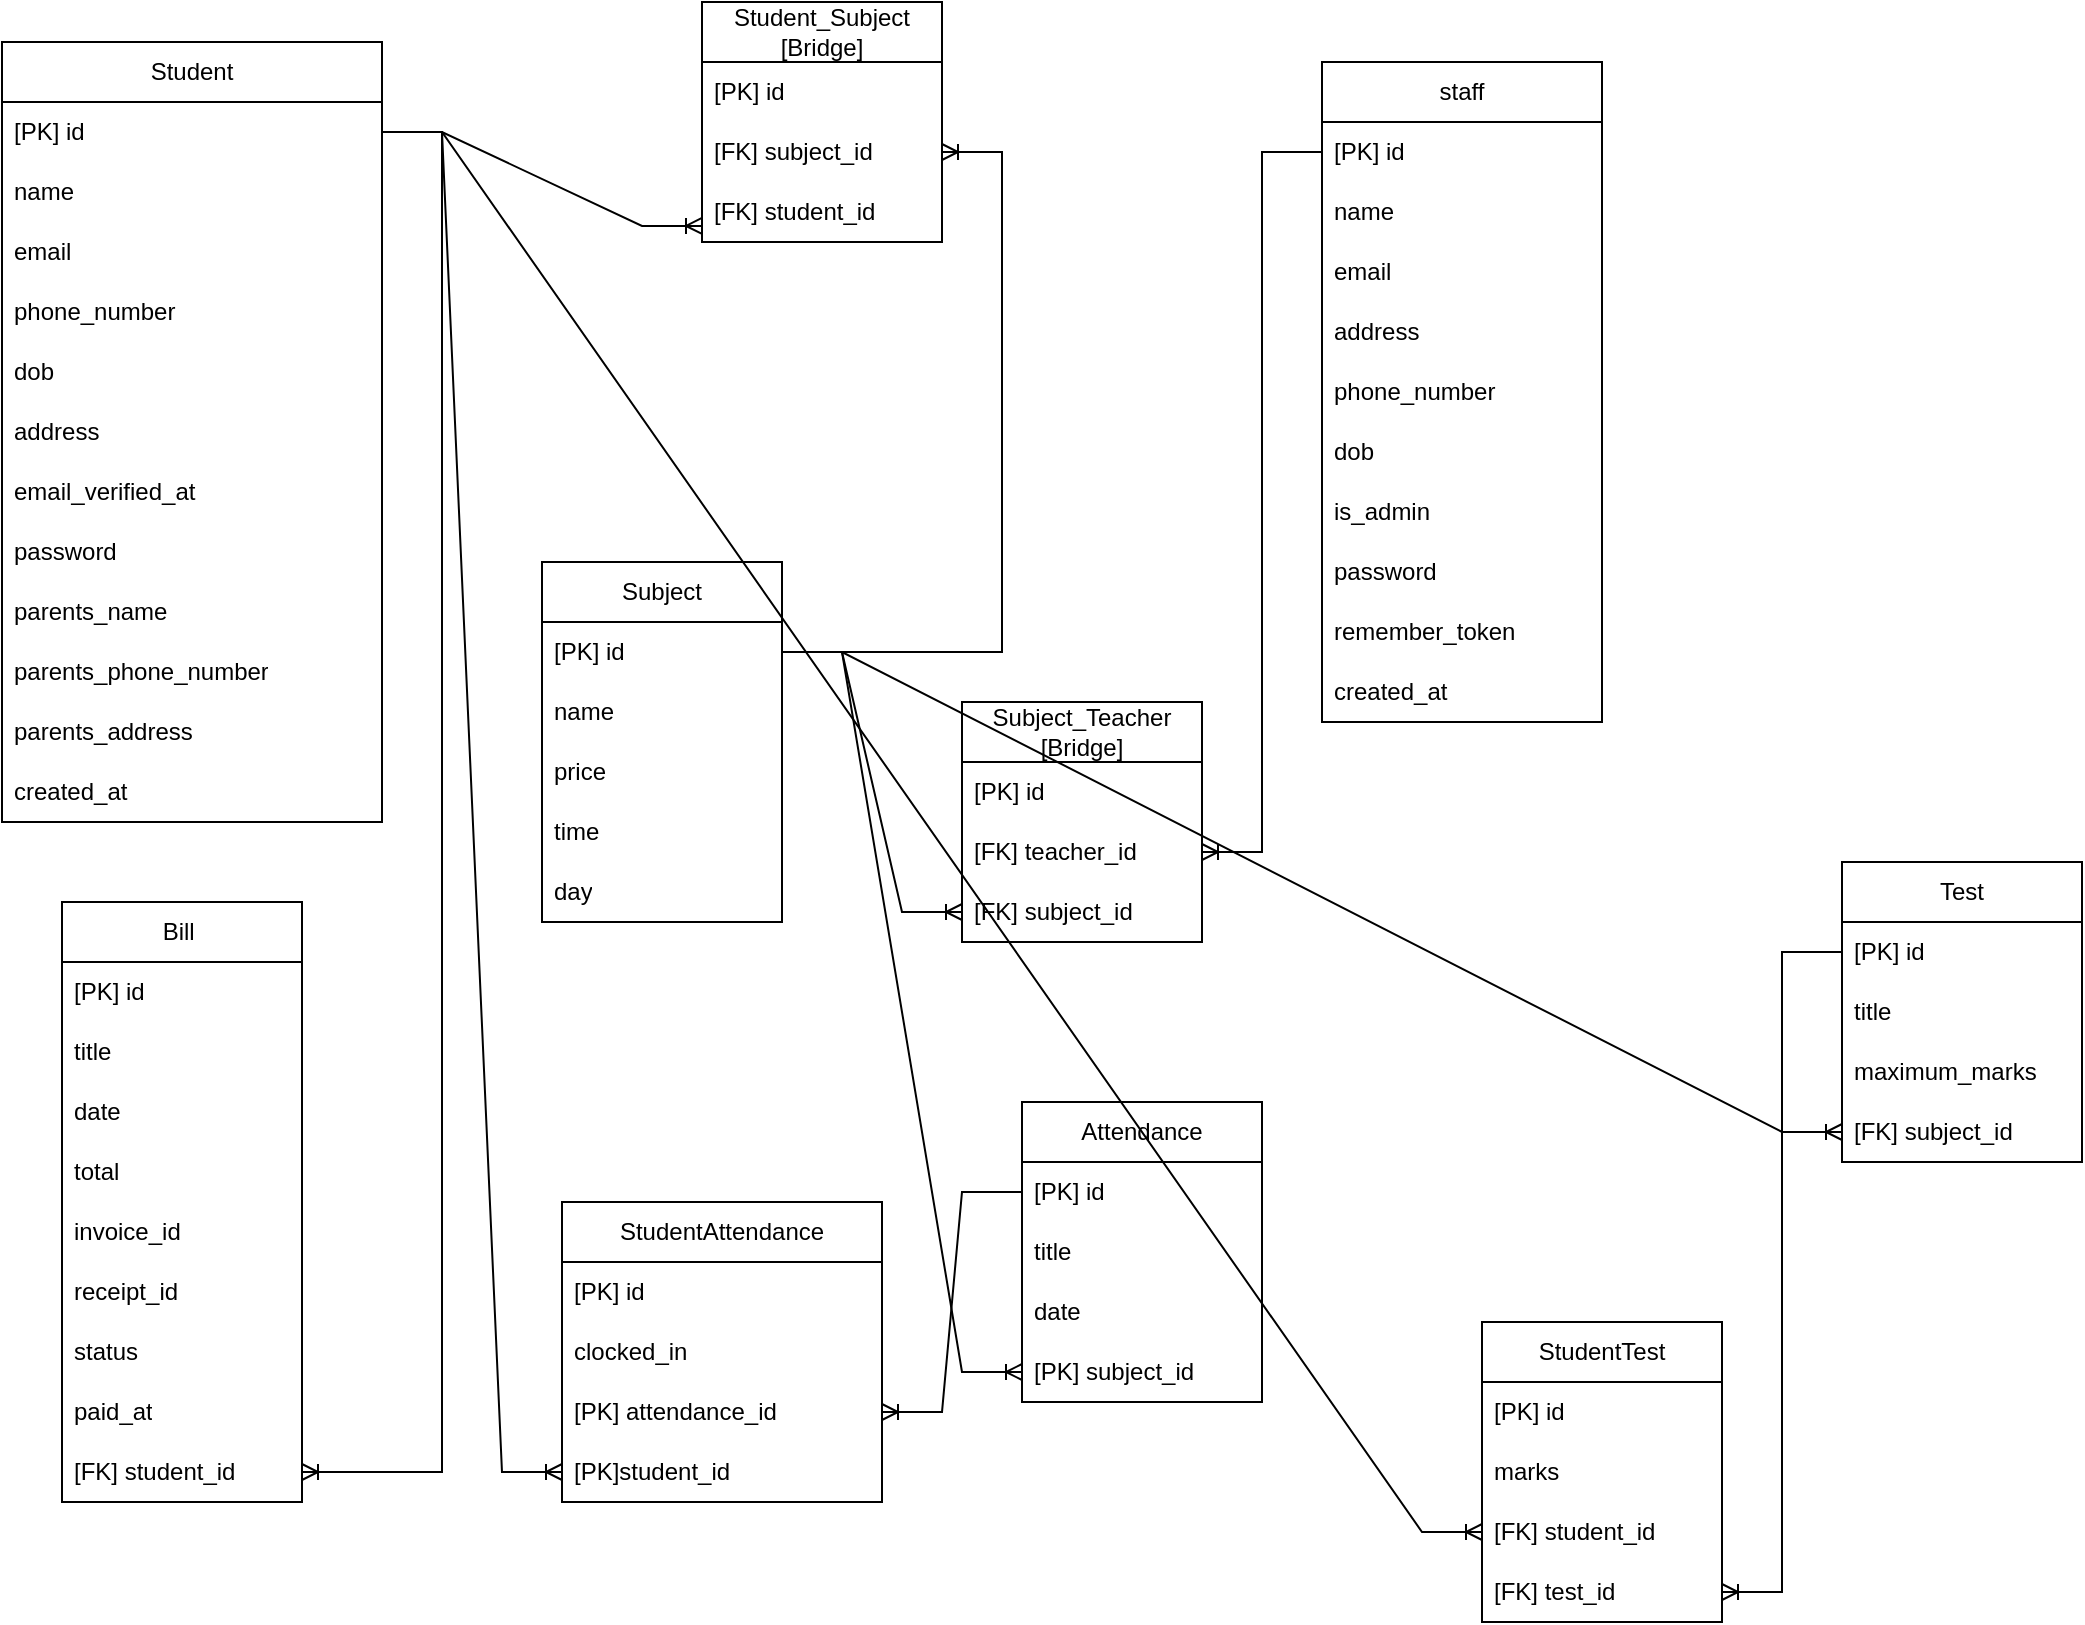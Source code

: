 <mxfile version="20.8.10" type="github" pages="2">
  <diagram id="Xj64VRfgsmiTF-0bhzSZ" name="Page-1">
    <mxGraphModel dx="1647" dy="904" grid="1" gridSize="10" guides="1" tooltips="1" connect="1" arrows="1" fold="1" page="1" pageScale="1" pageWidth="850" pageHeight="1100" math="0" shadow="0">
      <root>
        <mxCell id="0" />
        <mxCell id="1" parent="0" />
        <mxCell id="3f9cywI5lE3qEualq7HR-1" value="Student" style="swimlane;fontStyle=0;childLayout=stackLayout;horizontal=1;startSize=30;horizontalStack=0;resizeParent=1;resizeParentMax=0;resizeLast=0;collapsible=1;marginBottom=0;whiteSpace=wrap;html=1;" parent="1" vertex="1">
          <mxGeometry x="10" y="70" width="190" height="390" as="geometry" />
        </mxCell>
        <mxCell id="3f9cywI5lE3qEualq7HR-2" value="[PK] id" style="text;strokeColor=none;fillColor=none;align=left;verticalAlign=middle;spacingLeft=4;spacingRight=4;overflow=hidden;points=[[0,0.5],[1,0.5]];portConstraint=eastwest;rotatable=0;whiteSpace=wrap;html=1;" parent="3f9cywI5lE3qEualq7HR-1" vertex="1">
          <mxGeometry y="30" width="190" height="30" as="geometry" />
        </mxCell>
        <mxCell id="3f9cywI5lE3qEualq7HR-3" value="name" style="text;strokeColor=none;fillColor=none;align=left;verticalAlign=middle;spacingLeft=4;spacingRight=4;overflow=hidden;points=[[0,0.5],[1,0.5]];portConstraint=eastwest;rotatable=0;whiteSpace=wrap;html=1;" parent="3f9cywI5lE3qEualq7HR-1" vertex="1">
          <mxGeometry y="60" width="190" height="30" as="geometry" />
        </mxCell>
        <mxCell id="3f9cywI5lE3qEualq7HR-4" value="email" style="text;strokeColor=none;fillColor=none;align=left;verticalAlign=middle;spacingLeft=4;spacingRight=4;overflow=hidden;points=[[0,0.5],[1,0.5]];portConstraint=eastwest;rotatable=0;whiteSpace=wrap;html=1;" parent="3f9cywI5lE3qEualq7HR-1" vertex="1">
          <mxGeometry y="90" width="190" height="30" as="geometry" />
        </mxCell>
        <mxCell id="3f9cywI5lE3qEualq7HR-11" value="phone_number" style="text;strokeColor=none;fillColor=none;align=left;verticalAlign=middle;spacingLeft=4;spacingRight=4;overflow=hidden;points=[[0,0.5],[1,0.5]];portConstraint=eastwest;rotatable=0;whiteSpace=wrap;html=1;" parent="3f9cywI5lE3qEualq7HR-1" vertex="1">
          <mxGeometry y="120" width="190" height="30" as="geometry" />
        </mxCell>
        <mxCell id="3f9cywI5lE3qEualq7HR-12" value="dob" style="text;strokeColor=none;fillColor=none;align=left;verticalAlign=middle;spacingLeft=4;spacingRight=4;overflow=hidden;points=[[0,0.5],[1,0.5]];portConstraint=eastwest;rotatable=0;whiteSpace=wrap;html=1;" parent="3f9cywI5lE3qEualq7HR-1" vertex="1">
          <mxGeometry y="150" width="190" height="30" as="geometry" />
        </mxCell>
        <mxCell id="WG3zePuKRmT21nqiu0aX-6" value="address" style="text;strokeColor=none;fillColor=none;align=left;verticalAlign=middle;spacingLeft=4;spacingRight=4;overflow=hidden;points=[[0,0.5],[1,0.5]];portConstraint=eastwest;rotatable=0;whiteSpace=wrap;html=1;" parent="3f9cywI5lE3qEualq7HR-1" vertex="1">
          <mxGeometry y="180" width="190" height="30" as="geometry" />
        </mxCell>
        <mxCell id="3f9cywI5lE3qEualq7HR-5" value="email_verified_at" style="text;strokeColor=none;fillColor=none;align=left;verticalAlign=middle;spacingLeft=4;spacingRight=4;overflow=hidden;points=[[0,0.5],[1,0.5]];portConstraint=eastwest;rotatable=0;whiteSpace=wrap;html=1;" parent="3f9cywI5lE3qEualq7HR-1" vertex="1">
          <mxGeometry y="210" width="190" height="30" as="geometry" />
        </mxCell>
        <mxCell id="3f9cywI5lE3qEualq7HR-6" value="password" style="text;strokeColor=none;fillColor=none;align=left;verticalAlign=middle;spacingLeft=4;spacingRight=4;overflow=hidden;points=[[0,0.5],[1,0.5]];portConstraint=eastwest;rotatable=0;whiteSpace=wrap;html=1;" parent="3f9cywI5lE3qEualq7HR-1" vertex="1">
          <mxGeometry y="240" width="190" height="30" as="geometry" />
        </mxCell>
        <mxCell id="WG3zePuKRmT21nqiu0aX-3" value="parents_name" style="text;strokeColor=none;fillColor=none;align=left;verticalAlign=middle;spacingLeft=4;spacingRight=4;overflow=hidden;points=[[0,0.5],[1,0.5]];portConstraint=eastwest;rotatable=0;whiteSpace=wrap;html=1;" parent="3f9cywI5lE3qEualq7HR-1" vertex="1">
          <mxGeometry y="270" width="190" height="30" as="geometry" />
        </mxCell>
        <mxCell id="WG3zePuKRmT21nqiu0aX-4" value="parents_phone_number" style="text;strokeColor=none;fillColor=none;align=left;verticalAlign=middle;spacingLeft=4;spacingRight=4;overflow=hidden;points=[[0,0.5],[1,0.5]];portConstraint=eastwest;rotatable=0;whiteSpace=wrap;html=1;" parent="3f9cywI5lE3qEualq7HR-1" vertex="1">
          <mxGeometry y="300" width="190" height="30" as="geometry" />
        </mxCell>
        <mxCell id="WG3zePuKRmT21nqiu0aX-5" value="parents_address" style="text;strokeColor=none;fillColor=none;align=left;verticalAlign=middle;spacingLeft=4;spacingRight=4;overflow=hidden;points=[[0,0.5],[1,0.5]];portConstraint=eastwest;rotatable=0;whiteSpace=wrap;html=1;" parent="3f9cywI5lE3qEualq7HR-1" vertex="1">
          <mxGeometry y="330" width="190" height="30" as="geometry" />
        </mxCell>
        <mxCell id="3f9cywI5lE3qEualq7HR-8" value="created_at" style="text;strokeColor=none;fillColor=none;align=left;verticalAlign=middle;spacingLeft=4;spacingRight=4;overflow=hidden;points=[[0,0.5],[1,0.5]];portConstraint=eastwest;rotatable=0;whiteSpace=wrap;html=1;" parent="3f9cywI5lE3qEualq7HR-1" vertex="1">
          <mxGeometry y="360" width="190" height="30" as="geometry" />
        </mxCell>
        <mxCell id="3f9cywI5lE3qEualq7HR-13" value="staff" style="swimlane;fontStyle=0;childLayout=stackLayout;horizontal=1;startSize=30;horizontalStack=0;resizeParent=1;resizeParentMax=0;resizeLast=0;collapsible=1;marginBottom=0;whiteSpace=wrap;html=1;" parent="1" vertex="1">
          <mxGeometry x="670" y="80" width="140" height="330" as="geometry" />
        </mxCell>
        <mxCell id="3f9cywI5lE3qEualq7HR-14" value="[PK] id" style="text;strokeColor=none;fillColor=none;align=left;verticalAlign=middle;spacingLeft=4;spacingRight=4;overflow=hidden;points=[[0,0.5],[1,0.5]];portConstraint=eastwest;rotatable=0;whiteSpace=wrap;html=1;" parent="3f9cywI5lE3qEualq7HR-13" vertex="1">
          <mxGeometry y="30" width="140" height="30" as="geometry" />
        </mxCell>
        <mxCell id="3f9cywI5lE3qEualq7HR-15" value="name" style="text;strokeColor=none;fillColor=none;align=left;verticalAlign=middle;spacingLeft=4;spacingRight=4;overflow=hidden;points=[[0,0.5],[1,0.5]];portConstraint=eastwest;rotatable=0;whiteSpace=wrap;html=1;" parent="3f9cywI5lE3qEualq7HR-13" vertex="1">
          <mxGeometry y="60" width="140" height="30" as="geometry" />
        </mxCell>
        <mxCell id="3f9cywI5lE3qEualq7HR-16" value="email" style="text;strokeColor=none;fillColor=none;align=left;verticalAlign=middle;spacingLeft=4;spacingRight=4;overflow=hidden;points=[[0,0.5],[1,0.5]];portConstraint=eastwest;rotatable=0;whiteSpace=wrap;html=1;" parent="3f9cywI5lE3qEualq7HR-13" vertex="1">
          <mxGeometry y="90" width="140" height="30" as="geometry" />
        </mxCell>
        <mxCell id="3f9cywI5lE3qEualq7HR-17" value="address" style="text;strokeColor=none;fillColor=none;align=left;verticalAlign=middle;spacingLeft=4;spacingRight=4;overflow=hidden;points=[[0,0.5],[1,0.5]];portConstraint=eastwest;rotatable=0;whiteSpace=wrap;html=1;" parent="3f9cywI5lE3qEualq7HR-13" vertex="1">
          <mxGeometry y="120" width="140" height="30" as="geometry" />
        </mxCell>
        <mxCell id="3f9cywI5lE3qEualq7HR-18" value="phone_number" style="text;strokeColor=none;fillColor=none;align=left;verticalAlign=middle;spacingLeft=4;spacingRight=4;overflow=hidden;points=[[0,0.5],[1,0.5]];portConstraint=eastwest;rotatable=0;whiteSpace=wrap;html=1;" parent="3f9cywI5lE3qEualq7HR-13" vertex="1">
          <mxGeometry y="150" width="140" height="30" as="geometry" />
        </mxCell>
        <mxCell id="3f9cywI5lE3qEualq7HR-19" value="dob" style="text;strokeColor=none;fillColor=none;align=left;verticalAlign=middle;spacingLeft=4;spacingRight=4;overflow=hidden;points=[[0,0.5],[1,0.5]];portConstraint=eastwest;rotatable=0;whiteSpace=wrap;html=1;" parent="3f9cywI5lE3qEualq7HR-13" vertex="1">
          <mxGeometry y="180" width="140" height="30" as="geometry" />
        </mxCell>
        <mxCell id="UbQkLCDVok9sx0RLxsKB-11" value="is_admin" style="text;strokeColor=none;fillColor=none;align=left;verticalAlign=middle;spacingLeft=4;spacingRight=4;overflow=hidden;points=[[0,0.5],[1,0.5]];portConstraint=eastwest;rotatable=0;whiteSpace=wrap;html=1;" parent="3f9cywI5lE3qEualq7HR-13" vertex="1">
          <mxGeometry y="210" width="140" height="30" as="geometry" />
        </mxCell>
        <mxCell id="3f9cywI5lE3qEualq7HR-21" value="password" style="text;strokeColor=none;fillColor=none;align=left;verticalAlign=middle;spacingLeft=4;spacingRight=4;overflow=hidden;points=[[0,0.5],[1,0.5]];portConstraint=eastwest;rotatable=0;whiteSpace=wrap;html=1;" parent="3f9cywI5lE3qEualq7HR-13" vertex="1">
          <mxGeometry y="240" width="140" height="30" as="geometry" />
        </mxCell>
        <mxCell id="3f9cywI5lE3qEualq7HR-22" value="remember_token" style="text;strokeColor=none;fillColor=none;align=left;verticalAlign=middle;spacingLeft=4;spacingRight=4;overflow=hidden;points=[[0,0.5],[1,0.5]];portConstraint=eastwest;rotatable=0;whiteSpace=wrap;html=1;" parent="3f9cywI5lE3qEualq7HR-13" vertex="1">
          <mxGeometry y="270" width="140" height="30" as="geometry" />
        </mxCell>
        <mxCell id="3f9cywI5lE3qEualq7HR-23" value="created_at" style="text;strokeColor=none;fillColor=none;align=left;verticalAlign=middle;spacingLeft=4;spacingRight=4;overflow=hidden;points=[[0,0.5],[1,0.5]];portConstraint=eastwest;rotatable=0;whiteSpace=wrap;html=1;" parent="3f9cywI5lE3qEualq7HR-13" vertex="1">
          <mxGeometry y="300" width="140" height="30" as="geometry" />
        </mxCell>
        <mxCell id="3f9cywI5lE3qEualq7HR-36" value="Subject" style="swimlane;fontStyle=0;childLayout=stackLayout;horizontal=1;startSize=30;horizontalStack=0;resizeParent=1;resizeParentMax=0;resizeLast=0;collapsible=1;marginBottom=0;whiteSpace=wrap;html=1;" parent="1" vertex="1">
          <mxGeometry x="280" y="330" width="120" height="180" as="geometry" />
        </mxCell>
        <mxCell id="3f9cywI5lE3qEualq7HR-37" value="[PK] id" style="text;strokeColor=none;fillColor=none;align=left;verticalAlign=middle;spacingLeft=4;spacingRight=4;overflow=hidden;points=[[0,0.5],[1,0.5]];portConstraint=eastwest;rotatable=0;whiteSpace=wrap;html=1;" parent="3f9cywI5lE3qEualq7HR-36" vertex="1">
          <mxGeometry y="30" width="120" height="30" as="geometry" />
        </mxCell>
        <mxCell id="3f9cywI5lE3qEualq7HR-38" value="name" style="text;strokeColor=none;fillColor=none;align=left;verticalAlign=middle;spacingLeft=4;spacingRight=4;overflow=hidden;points=[[0,0.5],[1,0.5]];portConstraint=eastwest;rotatable=0;whiteSpace=wrap;html=1;" parent="3f9cywI5lE3qEualq7HR-36" vertex="1">
          <mxGeometry y="60" width="120" height="30" as="geometry" />
        </mxCell>
        <mxCell id="3f9cywI5lE3qEualq7HR-112" value="price&amp;nbsp;" style="text;strokeColor=none;fillColor=none;align=left;verticalAlign=middle;spacingLeft=4;spacingRight=4;overflow=hidden;points=[[0,0.5],[1,0.5]];portConstraint=eastwest;rotatable=0;whiteSpace=wrap;html=1;" parent="3f9cywI5lE3qEualq7HR-36" vertex="1">
          <mxGeometry y="90" width="120" height="30" as="geometry" />
        </mxCell>
        <mxCell id="WG3zePuKRmT21nqiu0aX-7" value="time" style="text;strokeColor=none;fillColor=none;align=left;verticalAlign=middle;spacingLeft=4;spacingRight=4;overflow=hidden;points=[[0,0.5],[1,0.5]];portConstraint=eastwest;rotatable=0;whiteSpace=wrap;html=1;" parent="3f9cywI5lE3qEualq7HR-36" vertex="1">
          <mxGeometry y="120" width="120" height="30" as="geometry" />
        </mxCell>
        <mxCell id="WG3zePuKRmT21nqiu0aX-8" value="day" style="text;strokeColor=none;fillColor=none;align=left;verticalAlign=middle;spacingLeft=4;spacingRight=4;overflow=hidden;points=[[0,0.5],[1,0.5]];portConstraint=eastwest;rotatable=0;whiteSpace=wrap;html=1;" parent="3f9cywI5lE3qEualq7HR-36" vertex="1">
          <mxGeometry y="150" width="120" height="30" as="geometry" />
        </mxCell>
        <mxCell id="3f9cywI5lE3qEualq7HR-47" value="Subject_Teacher [Bridge]" style="swimlane;fontStyle=0;childLayout=stackLayout;horizontal=1;startSize=30;horizontalStack=0;resizeParent=1;resizeParentMax=0;resizeLast=0;collapsible=1;marginBottom=0;whiteSpace=wrap;html=1;" parent="1" vertex="1">
          <mxGeometry x="490" y="400" width="120" height="120" as="geometry" />
        </mxCell>
        <mxCell id="3f9cywI5lE3qEualq7HR-48" value="[PK] id" style="text;strokeColor=none;fillColor=none;align=left;verticalAlign=middle;spacingLeft=4;spacingRight=4;overflow=hidden;points=[[0,0.5],[1,0.5]];portConstraint=eastwest;rotatable=0;whiteSpace=wrap;html=1;" parent="3f9cywI5lE3qEualq7HR-47" vertex="1">
          <mxGeometry y="30" width="120" height="30" as="geometry" />
        </mxCell>
        <mxCell id="3f9cywI5lE3qEualq7HR-49" value="[FK] teacher_id" style="text;strokeColor=none;fillColor=none;align=left;verticalAlign=middle;spacingLeft=4;spacingRight=4;overflow=hidden;points=[[0,0.5],[1,0.5]];portConstraint=eastwest;rotatable=0;whiteSpace=wrap;html=1;" parent="3f9cywI5lE3qEualq7HR-47" vertex="1">
          <mxGeometry y="60" width="120" height="30" as="geometry" />
        </mxCell>
        <mxCell id="3f9cywI5lE3qEualq7HR-81" value="[FK] subject_id" style="text;strokeColor=none;fillColor=none;align=left;verticalAlign=middle;spacingLeft=4;spacingRight=4;overflow=hidden;points=[[0,0.5],[1,0.5]];portConstraint=eastwest;rotatable=0;whiteSpace=wrap;html=1;" parent="3f9cywI5lE3qEualq7HR-47" vertex="1">
          <mxGeometry y="90" width="120" height="30" as="geometry" />
        </mxCell>
        <mxCell id="3f9cywI5lE3qEualq7HR-73" value="" style="edgeStyle=entityRelationEdgeStyle;fontSize=12;html=1;endArrow=ERoneToMany;rounded=0;exitX=1;exitY=0.5;exitDx=0;exitDy=0;" parent="1" source="3f9cywI5lE3qEualq7HR-37" target="3f9cywI5lE3qEualq7HR-81" edge="1">
          <mxGeometry width="100" height="100" relative="1" as="geometry">
            <mxPoint x="410" y="475" as="sourcePoint" />
            <mxPoint x="310" y="710" as="targetPoint" />
          </mxGeometry>
        </mxCell>
        <mxCell id="3f9cywI5lE3qEualq7HR-82" value="" style="edgeStyle=entityRelationEdgeStyle;fontSize=12;html=1;endArrow=ERoneToMany;rounded=0;" parent="1" source="3f9cywI5lE3qEualq7HR-14" target="3f9cywI5lE3qEualq7HR-49" edge="1">
          <mxGeometry width="100" height="100" relative="1" as="geometry">
            <mxPoint x="540" y="690" as="sourcePoint" />
            <mxPoint x="640" y="590" as="targetPoint" />
          </mxGeometry>
        </mxCell>
        <mxCell id="3f9cywI5lE3qEualq7HR-84" value="" style="edgeStyle=entityRelationEdgeStyle;fontSize=12;html=1;endArrow=ERoneToMany;rounded=0;entryX=0;entryY=0.733;entryDx=0;entryDy=0;entryPerimeter=0;" parent="1" source="3f9cywI5lE3qEualq7HR-2" target="3f9cywI5lE3qEualq7HR-98" edge="1">
          <mxGeometry width="100" height="100" relative="1" as="geometry">
            <mxPoint x="210" y="455" as="sourcePoint" />
            <mxPoint x="100" y="872" as="targetPoint" />
          </mxGeometry>
        </mxCell>
        <mxCell id="3f9cywI5lE3qEualq7HR-95" value="Student_Subject [Bridge]" style="swimlane;fontStyle=0;childLayout=stackLayout;horizontal=1;startSize=30;horizontalStack=0;resizeParent=1;resizeParentMax=0;resizeLast=0;collapsible=1;marginBottom=0;whiteSpace=wrap;html=1;" parent="1" vertex="1">
          <mxGeometry x="360" y="50" width="120" height="120" as="geometry" />
        </mxCell>
        <mxCell id="3f9cywI5lE3qEualq7HR-96" value="[PK] id" style="text;strokeColor=none;fillColor=none;align=left;verticalAlign=middle;spacingLeft=4;spacingRight=4;overflow=hidden;points=[[0,0.5],[1,0.5]];portConstraint=eastwest;rotatable=0;whiteSpace=wrap;html=1;" parent="3f9cywI5lE3qEualq7HR-95" vertex="1">
          <mxGeometry y="30" width="120" height="30" as="geometry" />
        </mxCell>
        <mxCell id="3f9cywI5lE3qEualq7HR-97" value="[FK] subject_id" style="text;strokeColor=none;fillColor=none;align=left;verticalAlign=middle;spacingLeft=4;spacingRight=4;overflow=hidden;points=[[0,0.5],[1,0.5]];portConstraint=eastwest;rotatable=0;whiteSpace=wrap;html=1;" parent="3f9cywI5lE3qEualq7HR-95" vertex="1">
          <mxGeometry y="60" width="120" height="30" as="geometry" />
        </mxCell>
        <mxCell id="3f9cywI5lE3qEualq7HR-98" value="[FK] student_id" style="text;strokeColor=none;fillColor=none;align=left;verticalAlign=middle;spacingLeft=4;spacingRight=4;overflow=hidden;points=[[0,0.5],[1,0.5]];portConstraint=eastwest;rotatable=0;whiteSpace=wrap;html=1;" parent="3f9cywI5lE3qEualq7HR-95" vertex="1">
          <mxGeometry y="90" width="120" height="30" as="geometry" />
        </mxCell>
        <mxCell id="3f9cywI5lE3qEualq7HR-100" value="" style="edgeStyle=entityRelationEdgeStyle;fontSize=12;html=1;endArrow=ERoneToMany;rounded=0;exitX=1;exitY=0.5;exitDx=0;exitDy=0;" parent="1" source="3f9cywI5lE3qEualq7HR-37" target="3f9cywI5lE3qEualq7HR-97" edge="1">
          <mxGeometry width="100" height="100" relative="1" as="geometry">
            <mxPoint x="410" y="475" as="sourcePoint" />
            <mxPoint x="230" y="891.99" as="targetPoint" />
          </mxGeometry>
        </mxCell>
        <mxCell id="3f9cywI5lE3qEualq7HR-101" value="Bill&amp;nbsp;" style="swimlane;fontStyle=0;childLayout=stackLayout;horizontal=1;startSize=30;horizontalStack=0;resizeParent=1;resizeParentMax=0;resizeLast=0;collapsible=1;marginBottom=0;whiteSpace=wrap;html=1;" parent="1" vertex="1">
          <mxGeometry x="40" y="500" width="120" height="300" as="geometry" />
        </mxCell>
        <mxCell id="3f9cywI5lE3qEualq7HR-102" value="[PK] id" style="text;strokeColor=none;fillColor=none;align=left;verticalAlign=middle;spacingLeft=4;spacingRight=4;overflow=hidden;points=[[0,0.5],[1,0.5]];portConstraint=eastwest;rotatable=0;whiteSpace=wrap;html=1;" parent="3f9cywI5lE3qEualq7HR-101" vertex="1">
          <mxGeometry y="30" width="120" height="30" as="geometry" />
        </mxCell>
        <mxCell id="3f9cywI5lE3qEualq7HR-103" value="title" style="text;strokeColor=none;fillColor=none;align=left;verticalAlign=middle;spacingLeft=4;spacingRight=4;overflow=hidden;points=[[0,0.5],[1,0.5]];portConstraint=eastwest;rotatable=0;whiteSpace=wrap;html=1;" parent="3f9cywI5lE3qEualq7HR-101" vertex="1">
          <mxGeometry y="60" width="120" height="30" as="geometry" />
        </mxCell>
        <mxCell id="3f9cywI5lE3qEualq7HR-104" value="date" style="text;strokeColor=none;fillColor=none;align=left;verticalAlign=middle;spacingLeft=4;spacingRight=4;overflow=hidden;points=[[0,0.5],[1,0.5]];portConstraint=eastwest;rotatable=0;whiteSpace=wrap;html=1;" parent="3f9cywI5lE3qEualq7HR-101" vertex="1">
          <mxGeometry y="90" width="120" height="30" as="geometry" />
        </mxCell>
        <mxCell id="3f9cywI5lE3qEualq7HR-105" value="total" style="text;strokeColor=none;fillColor=none;align=left;verticalAlign=middle;spacingLeft=4;spacingRight=4;overflow=hidden;points=[[0,0.5],[1,0.5]];portConstraint=eastwest;rotatable=0;whiteSpace=wrap;html=1;" parent="3f9cywI5lE3qEualq7HR-101" vertex="1">
          <mxGeometry y="120" width="120" height="30" as="geometry" />
        </mxCell>
        <mxCell id="34HSPVZUaH10E4xqdVdO-17" value="invoice_id" style="text;strokeColor=none;fillColor=none;align=left;verticalAlign=middle;spacingLeft=4;spacingRight=4;overflow=hidden;points=[[0,0.5],[1,0.5]];portConstraint=eastwest;rotatable=0;whiteSpace=wrap;html=1;" parent="3f9cywI5lE3qEualq7HR-101" vertex="1">
          <mxGeometry y="150" width="120" height="30" as="geometry" />
        </mxCell>
        <mxCell id="34HSPVZUaH10E4xqdVdO-18" value="receipt_id" style="text;strokeColor=none;fillColor=none;align=left;verticalAlign=middle;spacingLeft=4;spacingRight=4;overflow=hidden;points=[[0,0.5],[1,0.5]];portConstraint=eastwest;rotatable=0;whiteSpace=wrap;html=1;" parent="3f9cywI5lE3qEualq7HR-101" vertex="1">
          <mxGeometry y="180" width="120" height="30" as="geometry" />
        </mxCell>
        <mxCell id="3f9cywI5lE3qEualq7HR-106" value="status" style="text;strokeColor=none;fillColor=none;align=left;verticalAlign=middle;spacingLeft=4;spacingRight=4;overflow=hidden;points=[[0,0.5],[1,0.5]];portConstraint=eastwest;rotatable=0;whiteSpace=wrap;html=1;" parent="3f9cywI5lE3qEualq7HR-101" vertex="1">
          <mxGeometry y="210" width="120" height="30" as="geometry" />
        </mxCell>
        <mxCell id="3f9cywI5lE3qEualq7HR-107" value="paid_at" style="text;strokeColor=none;fillColor=none;align=left;verticalAlign=middle;spacingLeft=4;spacingRight=4;overflow=hidden;points=[[0,0.5],[1,0.5]];portConstraint=eastwest;rotatable=0;whiteSpace=wrap;html=1;" parent="3f9cywI5lE3qEualq7HR-101" vertex="1">
          <mxGeometry y="240" width="120" height="30" as="geometry" />
        </mxCell>
        <mxCell id="3f9cywI5lE3qEualq7HR-113" value="[FK] student_id" style="text;strokeColor=none;fillColor=none;align=left;verticalAlign=middle;spacingLeft=4;spacingRight=4;overflow=hidden;points=[[0,0.5],[1,0.5]];portConstraint=eastwest;rotatable=0;whiteSpace=wrap;html=1;" parent="3f9cywI5lE3qEualq7HR-101" vertex="1">
          <mxGeometry y="270" width="120" height="30" as="geometry" />
        </mxCell>
        <mxCell id="UbQkLCDVok9sx0RLxsKB-10" value="" style="edgeStyle=entityRelationEdgeStyle;fontSize=12;html=1;endArrow=ERoneToMany;rounded=0;" parent="1" source="3f9cywI5lE3qEualq7HR-2" target="3f9cywI5lE3qEualq7HR-113" edge="1">
          <mxGeometry width="100" height="100" relative="1" as="geometry">
            <mxPoint x="210" y="165" as="sourcePoint" />
            <mxPoint x="270" y="391.99" as="targetPoint" />
          </mxGeometry>
        </mxCell>
        <mxCell id="WG3zePuKRmT21nqiu0aX-13" value="StudentAttendance" style="swimlane;fontStyle=0;childLayout=stackLayout;horizontal=1;startSize=30;horizontalStack=0;resizeParent=1;resizeParentMax=0;resizeLast=0;collapsible=1;marginBottom=0;whiteSpace=wrap;html=1;" parent="1" vertex="1">
          <mxGeometry x="290" y="650" width="160" height="150" as="geometry" />
        </mxCell>
        <mxCell id="WG3zePuKRmT21nqiu0aX-14" value="[PK] id" style="text;strokeColor=none;fillColor=none;align=left;verticalAlign=middle;spacingLeft=4;spacingRight=4;overflow=hidden;points=[[0,0.5],[1,0.5]];portConstraint=eastwest;rotatable=0;whiteSpace=wrap;html=1;" parent="WG3zePuKRmT21nqiu0aX-13" vertex="1">
          <mxGeometry y="30" width="160" height="30" as="geometry" />
        </mxCell>
        <mxCell id="scUH_fnGk1sMKN8DSI-F-8" value="clocked_in" style="text;strokeColor=none;fillColor=none;align=left;verticalAlign=middle;spacingLeft=4;spacingRight=4;overflow=hidden;points=[[0,0.5],[1,0.5]];portConstraint=eastwest;rotatable=0;whiteSpace=wrap;html=1;" parent="WG3zePuKRmT21nqiu0aX-13" vertex="1">
          <mxGeometry y="60" width="160" height="30" as="geometry" />
        </mxCell>
        <mxCell id="WG3zePuKRmT21nqiu0aX-20" value="[PK] attendance_id" style="text;strokeColor=none;fillColor=none;align=left;verticalAlign=middle;spacingLeft=4;spacingRight=4;overflow=hidden;points=[[0,0.5],[1,0.5]];portConstraint=eastwest;rotatable=0;whiteSpace=wrap;html=1;" parent="WG3zePuKRmT21nqiu0aX-13" vertex="1">
          <mxGeometry y="90" width="160" height="30" as="geometry" />
        </mxCell>
        <mxCell id="WG3zePuKRmT21nqiu0aX-23" value="[PK]student_id" style="text;strokeColor=none;fillColor=none;align=left;verticalAlign=middle;spacingLeft=4;spacingRight=4;overflow=hidden;points=[[0,0.5],[1,0.5]];portConstraint=eastwest;rotatable=0;whiteSpace=wrap;html=1;" parent="WG3zePuKRmT21nqiu0aX-13" vertex="1">
          <mxGeometry y="120" width="160" height="30" as="geometry" />
        </mxCell>
        <mxCell id="WG3zePuKRmT21nqiu0aX-19" value="" style="edgeStyle=entityRelationEdgeStyle;fontSize=12;html=1;endArrow=ERoneToMany;rounded=0;entryX=0;entryY=0.5;entryDx=0;entryDy=0;" parent="1" source="3f9cywI5lE3qEualq7HR-37" target="scUH_fnGk1sMKN8DSI-F-5" edge="1">
          <mxGeometry x="0.1" y="-11" width="100" height="100" relative="1" as="geometry">
            <mxPoint x="420" y="485" as="sourcePoint" />
            <mxPoint x="500" y="595" as="targetPoint" />
            <mxPoint x="1" y="-5" as="offset" />
          </mxGeometry>
        </mxCell>
        <mxCell id="WG3zePuKRmT21nqiu0aX-21" value="" style="edgeStyle=entityRelationEdgeStyle;fontSize=12;html=1;endArrow=ERoneToMany;rounded=0;exitX=1;exitY=0.5;exitDx=0;exitDy=0;entryX=0;entryY=0.5;entryDx=0;entryDy=0;" parent="1" source="3f9cywI5lE3qEualq7HR-2" target="WG3zePuKRmT21nqiu0aX-23" edge="1">
          <mxGeometry width="100" height="100" relative="1" as="geometry">
            <mxPoint x="210" y="125" as="sourcePoint" />
            <mxPoint x="180" y="735" as="targetPoint" />
          </mxGeometry>
        </mxCell>
        <mxCell id="scUH_fnGk1sMKN8DSI-F-1" value="Attendance" style="swimlane;fontStyle=0;childLayout=stackLayout;horizontal=1;startSize=30;horizontalStack=0;resizeParent=1;resizeParentMax=0;resizeLast=0;collapsible=1;marginBottom=0;whiteSpace=wrap;html=1;" parent="1" vertex="1">
          <mxGeometry x="520" y="600" width="120" height="150" as="geometry" />
        </mxCell>
        <mxCell id="scUH_fnGk1sMKN8DSI-F-2" value="[PK] id" style="text;strokeColor=none;fillColor=none;align=left;verticalAlign=middle;spacingLeft=4;spacingRight=4;overflow=hidden;points=[[0,0.5],[1,0.5]];portConstraint=eastwest;rotatable=0;whiteSpace=wrap;html=1;" parent="scUH_fnGk1sMKN8DSI-F-1" vertex="1">
          <mxGeometry y="30" width="120" height="30" as="geometry" />
        </mxCell>
        <mxCell id="scUH_fnGk1sMKN8DSI-F-3" value="title" style="text;strokeColor=none;fillColor=none;align=left;verticalAlign=middle;spacingLeft=4;spacingRight=4;overflow=hidden;points=[[0,0.5],[1,0.5]];portConstraint=eastwest;rotatable=0;whiteSpace=wrap;html=1;" parent="scUH_fnGk1sMKN8DSI-F-1" vertex="1">
          <mxGeometry y="60" width="120" height="30" as="geometry" />
        </mxCell>
        <mxCell id="scUH_fnGk1sMKN8DSI-F-4" value="date" style="text;strokeColor=none;fillColor=none;align=left;verticalAlign=middle;spacingLeft=4;spacingRight=4;overflow=hidden;points=[[0,0.5],[1,0.5]];portConstraint=eastwest;rotatable=0;whiteSpace=wrap;html=1;" parent="scUH_fnGk1sMKN8DSI-F-1" vertex="1">
          <mxGeometry y="90" width="120" height="30" as="geometry" />
        </mxCell>
        <mxCell id="scUH_fnGk1sMKN8DSI-F-5" value="[PK] subject_id" style="text;strokeColor=none;fillColor=none;align=left;verticalAlign=middle;spacingLeft=4;spacingRight=4;overflow=hidden;points=[[0,0.5],[1,0.5]];portConstraint=eastwest;rotatable=0;whiteSpace=wrap;html=1;" parent="scUH_fnGk1sMKN8DSI-F-1" vertex="1">
          <mxGeometry y="120" width="120" height="30" as="geometry" />
        </mxCell>
        <mxCell id="scUH_fnGk1sMKN8DSI-F-7" value="" style="edgeStyle=entityRelationEdgeStyle;fontSize=12;html=1;endArrow=ERoneToMany;rounded=0;entryX=1;entryY=0.5;entryDx=0;entryDy=0;" parent="1" source="scUH_fnGk1sMKN8DSI-F-2" target="WG3zePuKRmT21nqiu0aX-20" edge="1">
          <mxGeometry x="0.1" y="-11" width="100" height="100" relative="1" as="geometry">
            <mxPoint x="410" y="385" as="sourcePoint" />
            <mxPoint x="500" y="795" as="targetPoint" />
            <mxPoint x="1" y="-5" as="offset" />
          </mxGeometry>
        </mxCell>
        <mxCell id="34HSPVZUaH10E4xqdVdO-1" value="Test" style="swimlane;fontStyle=0;childLayout=stackLayout;horizontal=1;startSize=30;horizontalStack=0;resizeParent=1;resizeParentMax=0;resizeLast=0;collapsible=1;marginBottom=0;whiteSpace=wrap;html=1;" parent="1" vertex="1">
          <mxGeometry x="930" y="480" width="120" height="150" as="geometry" />
        </mxCell>
        <mxCell id="34HSPVZUaH10E4xqdVdO-2" value="[PK] id" style="text;strokeColor=none;fillColor=none;align=left;verticalAlign=middle;spacingLeft=4;spacingRight=4;overflow=hidden;points=[[0,0.5],[1,0.5]];portConstraint=eastwest;rotatable=0;whiteSpace=wrap;html=1;" parent="34HSPVZUaH10E4xqdVdO-1" vertex="1">
          <mxGeometry y="30" width="120" height="30" as="geometry" />
        </mxCell>
        <mxCell id="34HSPVZUaH10E4xqdVdO-3" value="title" style="text;strokeColor=none;fillColor=none;align=left;verticalAlign=middle;spacingLeft=4;spacingRight=4;overflow=hidden;points=[[0,0.5],[1,0.5]];portConstraint=eastwest;rotatable=0;whiteSpace=wrap;html=1;" parent="34HSPVZUaH10E4xqdVdO-1" vertex="1">
          <mxGeometry y="60" width="120" height="30" as="geometry" />
        </mxCell>
        <mxCell id="34HSPVZUaH10E4xqdVdO-12" value="maximum_marks" style="text;strokeColor=none;fillColor=none;align=left;verticalAlign=middle;spacingLeft=4;spacingRight=4;overflow=hidden;points=[[0,0.5],[1,0.5]];portConstraint=eastwest;rotatable=0;whiteSpace=wrap;html=1;" parent="34HSPVZUaH10E4xqdVdO-1" vertex="1">
          <mxGeometry y="90" width="120" height="30" as="geometry" />
        </mxCell>
        <mxCell id="34HSPVZUaH10E4xqdVdO-5" value="[FK] subject_id" style="text;strokeColor=none;fillColor=none;align=left;verticalAlign=middle;spacingLeft=4;spacingRight=4;overflow=hidden;points=[[0,0.5],[1,0.5]];portConstraint=eastwest;rotatable=0;whiteSpace=wrap;html=1;" parent="34HSPVZUaH10E4xqdVdO-1" vertex="1">
          <mxGeometry y="120" width="120" height="30" as="geometry" />
        </mxCell>
        <mxCell id="34HSPVZUaH10E4xqdVdO-6" value="" style="edgeStyle=entityRelationEdgeStyle;fontSize=12;html=1;endArrow=ERoneToMany;rounded=0;exitX=1;exitY=0.5;exitDx=0;exitDy=0;" parent="1" source="3f9cywI5lE3qEualq7HR-37" target="34HSPVZUaH10E4xqdVdO-5" edge="1">
          <mxGeometry x="0.1" y="-11" width="100" height="100" relative="1" as="geometry">
            <mxPoint x="410" y="385" as="sourcePoint" />
            <mxPoint x="530" y="745" as="targetPoint" />
            <mxPoint x="1" y="-5" as="offset" />
          </mxGeometry>
        </mxCell>
        <mxCell id="34HSPVZUaH10E4xqdVdO-8" value="StudentTest" style="swimlane;fontStyle=0;childLayout=stackLayout;horizontal=1;startSize=30;horizontalStack=0;resizeParent=1;resizeParentMax=0;resizeLast=0;collapsible=1;marginBottom=0;whiteSpace=wrap;html=1;" parent="1" vertex="1">
          <mxGeometry x="750" y="710" width="120" height="150" as="geometry" />
        </mxCell>
        <mxCell id="34HSPVZUaH10E4xqdVdO-9" value="[PK] id" style="text;strokeColor=none;fillColor=none;align=left;verticalAlign=middle;spacingLeft=4;spacingRight=4;overflow=hidden;points=[[0,0.5],[1,0.5]];portConstraint=eastwest;rotatable=0;whiteSpace=wrap;html=1;" parent="34HSPVZUaH10E4xqdVdO-8" vertex="1">
          <mxGeometry y="30" width="120" height="30" as="geometry" />
        </mxCell>
        <mxCell id="34HSPVZUaH10E4xqdVdO-10" value="marks" style="text;strokeColor=none;fillColor=none;align=left;verticalAlign=middle;spacingLeft=4;spacingRight=4;overflow=hidden;points=[[0,0.5],[1,0.5]];portConstraint=eastwest;rotatable=0;whiteSpace=wrap;html=1;" parent="34HSPVZUaH10E4xqdVdO-8" vertex="1">
          <mxGeometry y="60" width="120" height="30" as="geometry" />
        </mxCell>
        <mxCell id="34HSPVZUaH10E4xqdVdO-11" value="[FK] student_id" style="text;strokeColor=none;fillColor=none;align=left;verticalAlign=middle;spacingLeft=4;spacingRight=4;overflow=hidden;points=[[0,0.5],[1,0.5]];portConstraint=eastwest;rotatable=0;whiteSpace=wrap;html=1;" parent="34HSPVZUaH10E4xqdVdO-8" vertex="1">
          <mxGeometry y="90" width="120" height="30" as="geometry" />
        </mxCell>
        <mxCell id="34HSPVZUaH10E4xqdVdO-14" value="[FK] test_id" style="text;strokeColor=none;fillColor=none;align=left;verticalAlign=middle;spacingLeft=4;spacingRight=4;overflow=hidden;points=[[0,0.5],[1,0.5]];portConstraint=eastwest;rotatable=0;whiteSpace=wrap;html=1;" parent="34HSPVZUaH10E4xqdVdO-8" vertex="1">
          <mxGeometry y="120" width="120" height="30" as="geometry" />
        </mxCell>
        <mxCell id="34HSPVZUaH10E4xqdVdO-15" value="" style="edgeStyle=entityRelationEdgeStyle;fontSize=12;html=1;endArrow=ERoneToMany;rounded=0;exitX=1;exitY=0.5;exitDx=0;exitDy=0;" parent="1" source="3f9cywI5lE3qEualq7HR-2" target="34HSPVZUaH10E4xqdVdO-11" edge="1">
          <mxGeometry x="0.1" y="-11" width="100" height="100" relative="1" as="geometry">
            <mxPoint x="240" y="440" as="sourcePoint" />
            <mxPoint x="940" y="625" as="targetPoint" />
            <mxPoint x="1" y="-5" as="offset" />
          </mxGeometry>
        </mxCell>
        <mxCell id="34HSPVZUaH10E4xqdVdO-16" value="" style="edgeStyle=entityRelationEdgeStyle;fontSize=12;html=1;endArrow=ERoneToMany;rounded=0;entryX=1;entryY=0.5;entryDx=0;entryDy=0;" parent="1" source="34HSPVZUaH10E4xqdVdO-2" target="34HSPVZUaH10E4xqdVdO-14" edge="1">
          <mxGeometry x="0.1" y="-11" width="100" height="100" relative="1" as="geometry">
            <mxPoint x="410" y="385" as="sourcePoint" />
            <mxPoint x="940" y="625" as="targetPoint" />
            <mxPoint x="1" y="-5" as="offset" />
          </mxGeometry>
        </mxCell>
      </root>
    </mxGraphModel>
  </diagram>
  <diagram id="1YD6bruwPhMYWwaoV1wp" name="Page-2">
    <mxGraphModel dx="2390" dy="1273" grid="1" gridSize="10" guides="1" tooltips="1" connect="1" arrows="1" fold="1" page="1" pageScale="1" pageWidth="827" pageHeight="1169" math="0" shadow="0">
      <root>
        <mxCell id="0" />
        <mxCell id="1" parent="0" />
        <mxCell id="qp2Mem6DO1-0D09ecmUJ-3" value="" style="edgeStyle=orthogonalEdgeStyle;rounded=0;orthogonalLoop=1;jettySize=auto;html=1;" edge="1" parent="1" source="qp2Mem6DO1-0D09ecmUJ-1" target="qp2Mem6DO1-0D09ecmUJ-2">
          <mxGeometry relative="1" as="geometry" />
        </mxCell>
        <mxCell id="qp2Mem6DO1-0D09ecmUJ-1" value="SIGN UP PAGE&amp;nbsp;&lt;br&gt;&lt;br&gt;Name&lt;br&gt;Email&lt;br&gt;password&lt;br&gt;confirm password" style="rounded=0;whiteSpace=wrap;html=1;" vertex="1" parent="1">
          <mxGeometry x="50" y="80" width="420" height="240" as="geometry" />
        </mxCell>
        <mxCell id="qp2Mem6DO1-0D09ecmUJ-5" value="" style="edgeStyle=orthogonalEdgeStyle;rounded=0;orthogonalLoop=1;jettySize=auto;html=1;" edge="1" parent="1" source="qp2Mem6DO1-0D09ecmUJ-2" target="qp2Mem6DO1-0D09ecmUJ-4">
          <mxGeometry relative="1" as="geometry" />
        </mxCell>
        <mxCell id="qp2Mem6DO1-0D09ecmUJ-2" value="EMAIL CONFIRMATION PAGE&amp;nbsp;&lt;br&gt;&lt;br&gt;THANKS FOR REGISTER WITH ATLAS" style="rounded=0;whiteSpace=wrap;html=1;" vertex="1" parent="1">
          <mxGeometry x="50" y="345" width="420" height="240" as="geometry" />
        </mxCell>
        <mxCell id="qp2Mem6DO1-0D09ecmUJ-7" value="" style="edgeStyle=orthogonalEdgeStyle;rounded=0;orthogonalLoop=1;jettySize=auto;html=1;" edge="1" parent="1" source="qp2Mem6DO1-0D09ecmUJ-4" target="qp2Mem6DO1-0D09ecmUJ-6">
          <mxGeometry relative="1" as="geometry" />
        </mxCell>
        <mxCell id="qp2Mem6DO1-0D09ecmUJ-4" value="LOGIN PAGE&lt;br&gt;&lt;br&gt;email&lt;br&gt;password" style="rounded=0;whiteSpace=wrap;html=1;" vertex="1" parent="1">
          <mxGeometry x="50" y="620" width="420" height="240" as="geometry" />
        </mxCell>
        <mxCell id="qp2Mem6DO1-0D09ecmUJ-9" value="" style="edgeStyle=orthogonalEdgeStyle;rounded=0;orthogonalLoop=1;jettySize=auto;html=1;" edge="1" parent="1" source="qp2Mem6DO1-0D09ecmUJ-6" target="qp2Mem6DO1-0D09ecmUJ-8">
          <mxGeometry relative="1" as="geometry" />
        </mxCell>
        <mxCell id="qp2Mem6DO1-0D09ecmUJ-15" value="" style="edgeStyle=orthogonalEdgeStyle;rounded=0;orthogonalLoop=1;jettySize=auto;html=1;" edge="1" parent="1" source="qp2Mem6DO1-0D09ecmUJ-6" target="qp2Mem6DO1-0D09ecmUJ-14">
          <mxGeometry relative="1" as="geometry" />
        </mxCell>
        <mxCell id="qp2Mem6DO1-0D09ecmUJ-6" value="check if profile updated?&amp;nbsp;&lt;br&gt;&lt;br&gt;" style="rounded=0;whiteSpace=wrap;html=1;" vertex="1" parent="1">
          <mxGeometry x="50" y="880" width="420" height="240" as="geometry" />
        </mxCell>
        <mxCell id="qp2Mem6DO1-0D09ecmUJ-12" value="" style="edgeStyle=orthogonalEdgeStyle;rounded=0;orthogonalLoop=1;jettySize=auto;html=1;" edge="1" parent="1" source="qp2Mem6DO1-0D09ecmUJ-8" target="qp2Mem6DO1-0D09ecmUJ-11">
          <mxGeometry relative="1" as="geometry" />
        </mxCell>
        <mxCell id="qp2Mem6DO1-0D09ecmUJ-8" value="check if courses registered?&amp;nbsp;" style="rounded=0;whiteSpace=wrap;html=1;" vertex="1" parent="1">
          <mxGeometry x="550" y="880" width="420" height="240" as="geometry" />
        </mxCell>
        <mxCell id="qp2Mem6DO1-0D09ecmUJ-10" value="YES" style="text;html=1;strokeColor=none;fillColor=none;align=center;verticalAlign=middle;whiteSpace=wrap;rounded=0;" vertex="1" parent="1">
          <mxGeometry x="690" y="830" width="60" height="30" as="geometry" />
        </mxCell>
        <mxCell id="qp2Mem6DO1-0D09ecmUJ-20" value="" style="edgeStyle=orthogonalEdgeStyle;rounded=0;orthogonalLoop=1;jettySize=auto;html=1;" edge="1" parent="1" source="qp2Mem6DO1-0D09ecmUJ-11" target="qp2Mem6DO1-0D09ecmUJ-19">
          <mxGeometry relative="1" as="geometry" />
        </mxCell>
        <mxCell id="qp2Mem6DO1-0D09ecmUJ-11" value="SELECT COURSE PAGE" style="rounded=0;whiteSpace=wrap;html=1;" vertex="1" parent="1">
          <mxGeometry x="550" y="560" width="420" height="240" as="geometry" />
        </mxCell>
        <mxCell id="qp2Mem6DO1-0D09ecmUJ-13" value="YES" style="text;html=1;strokeColor=none;fillColor=none;align=center;verticalAlign=middle;whiteSpace=wrap;rounded=0;" vertex="1" parent="1">
          <mxGeometry x="490" y="980" width="60" height="30" as="geometry" />
        </mxCell>
        <mxCell id="qp2Mem6DO1-0D09ecmUJ-18" value="" style="edgeStyle=orthogonalEdgeStyle;rounded=0;orthogonalLoop=1;jettySize=auto;html=1;" edge="1" parent="1" source="qp2Mem6DO1-0D09ecmUJ-14" target="qp2Mem6DO1-0D09ecmUJ-17">
          <mxGeometry relative="1" as="geometry" />
        </mxCell>
        <mxCell id="qp2Mem6DO1-0D09ecmUJ-14" value="UPDATE PROFILE PAGE&lt;br&gt;&lt;br&gt;Parents details&lt;br&gt;Dob&amp;nbsp;&lt;br&gt;bla bla&lt;br&gt;" style="rounded=0;whiteSpace=wrap;html=1;" vertex="1" parent="1">
          <mxGeometry x="50" y="1200" width="420" height="240" as="geometry" />
        </mxCell>
        <mxCell id="qp2Mem6DO1-0D09ecmUJ-16" value="NO" style="text;html=1;strokeColor=none;fillColor=none;align=center;verticalAlign=middle;whiteSpace=wrap;rounded=0;" vertex="1" parent="1">
          <mxGeometry x="260" y="1150" width="60" height="30" as="geometry" />
        </mxCell>
        <mxCell id="qp2Mem6DO1-0D09ecmUJ-22" value="" style="edgeStyle=orthogonalEdgeStyle;rounded=0;orthogonalLoop=1;jettySize=auto;html=1;" edge="1" parent="1" source="qp2Mem6DO1-0D09ecmUJ-17" target="qp2Mem6DO1-0D09ecmUJ-19">
          <mxGeometry relative="1" as="geometry" />
        </mxCell>
        <mxCell id="qp2Mem6DO1-0D09ecmUJ-17" value="saved ?&amp;nbsp;&lt;br&gt;" style="rounded=0;whiteSpace=wrap;html=1;" vertex="1" parent="1">
          <mxGeometry x="50" y="1520" width="420" height="240" as="geometry" />
        </mxCell>
        <mxCell id="qp2Mem6DO1-0D09ecmUJ-19" value="PROFILE PAGE" style="rounded=0;whiteSpace=wrap;html=1;" vertex="1" parent="1">
          <mxGeometry x="1070" y="1190" width="420" height="240" as="geometry" />
        </mxCell>
      </root>
    </mxGraphModel>
  </diagram>
</mxfile>
